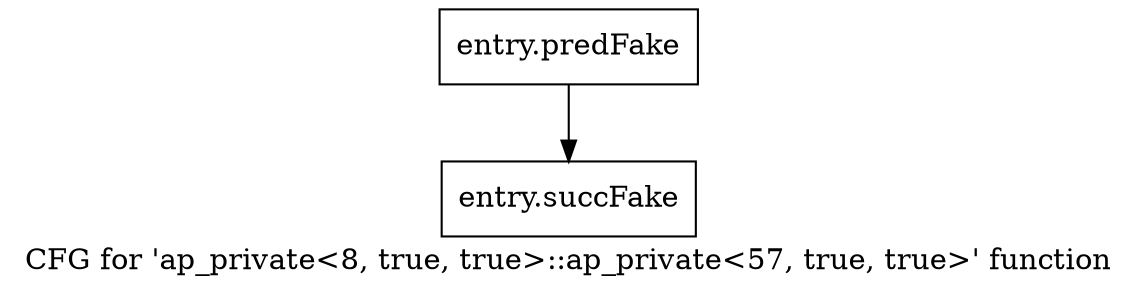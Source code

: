 digraph "CFG for 'ap_private\<8, true, true\>::ap_private\<57, true, true\>' function" {
	label="CFG for 'ap_private\<8, true, true\>::ap_private\<57, true, true\>' function";

	Node0x3b882d0 [shape=record,filename="",linenumber="",label="{entry.predFake}"];
	Node0x3b882d0 -> Node0x3ea63c0[ callList="" memoryops="" filename="/tools/Xilinx/Vitis_HLS/2022.1/include/etc/ap_private.h" execusionnum="3200"];
	Node0x3ea63c0 [shape=record,filename="/tools/Xilinx/Vitis_HLS/2022.1/include/etc/ap_private.h",linenumber="1746",label="{entry.succFake}"];
}
